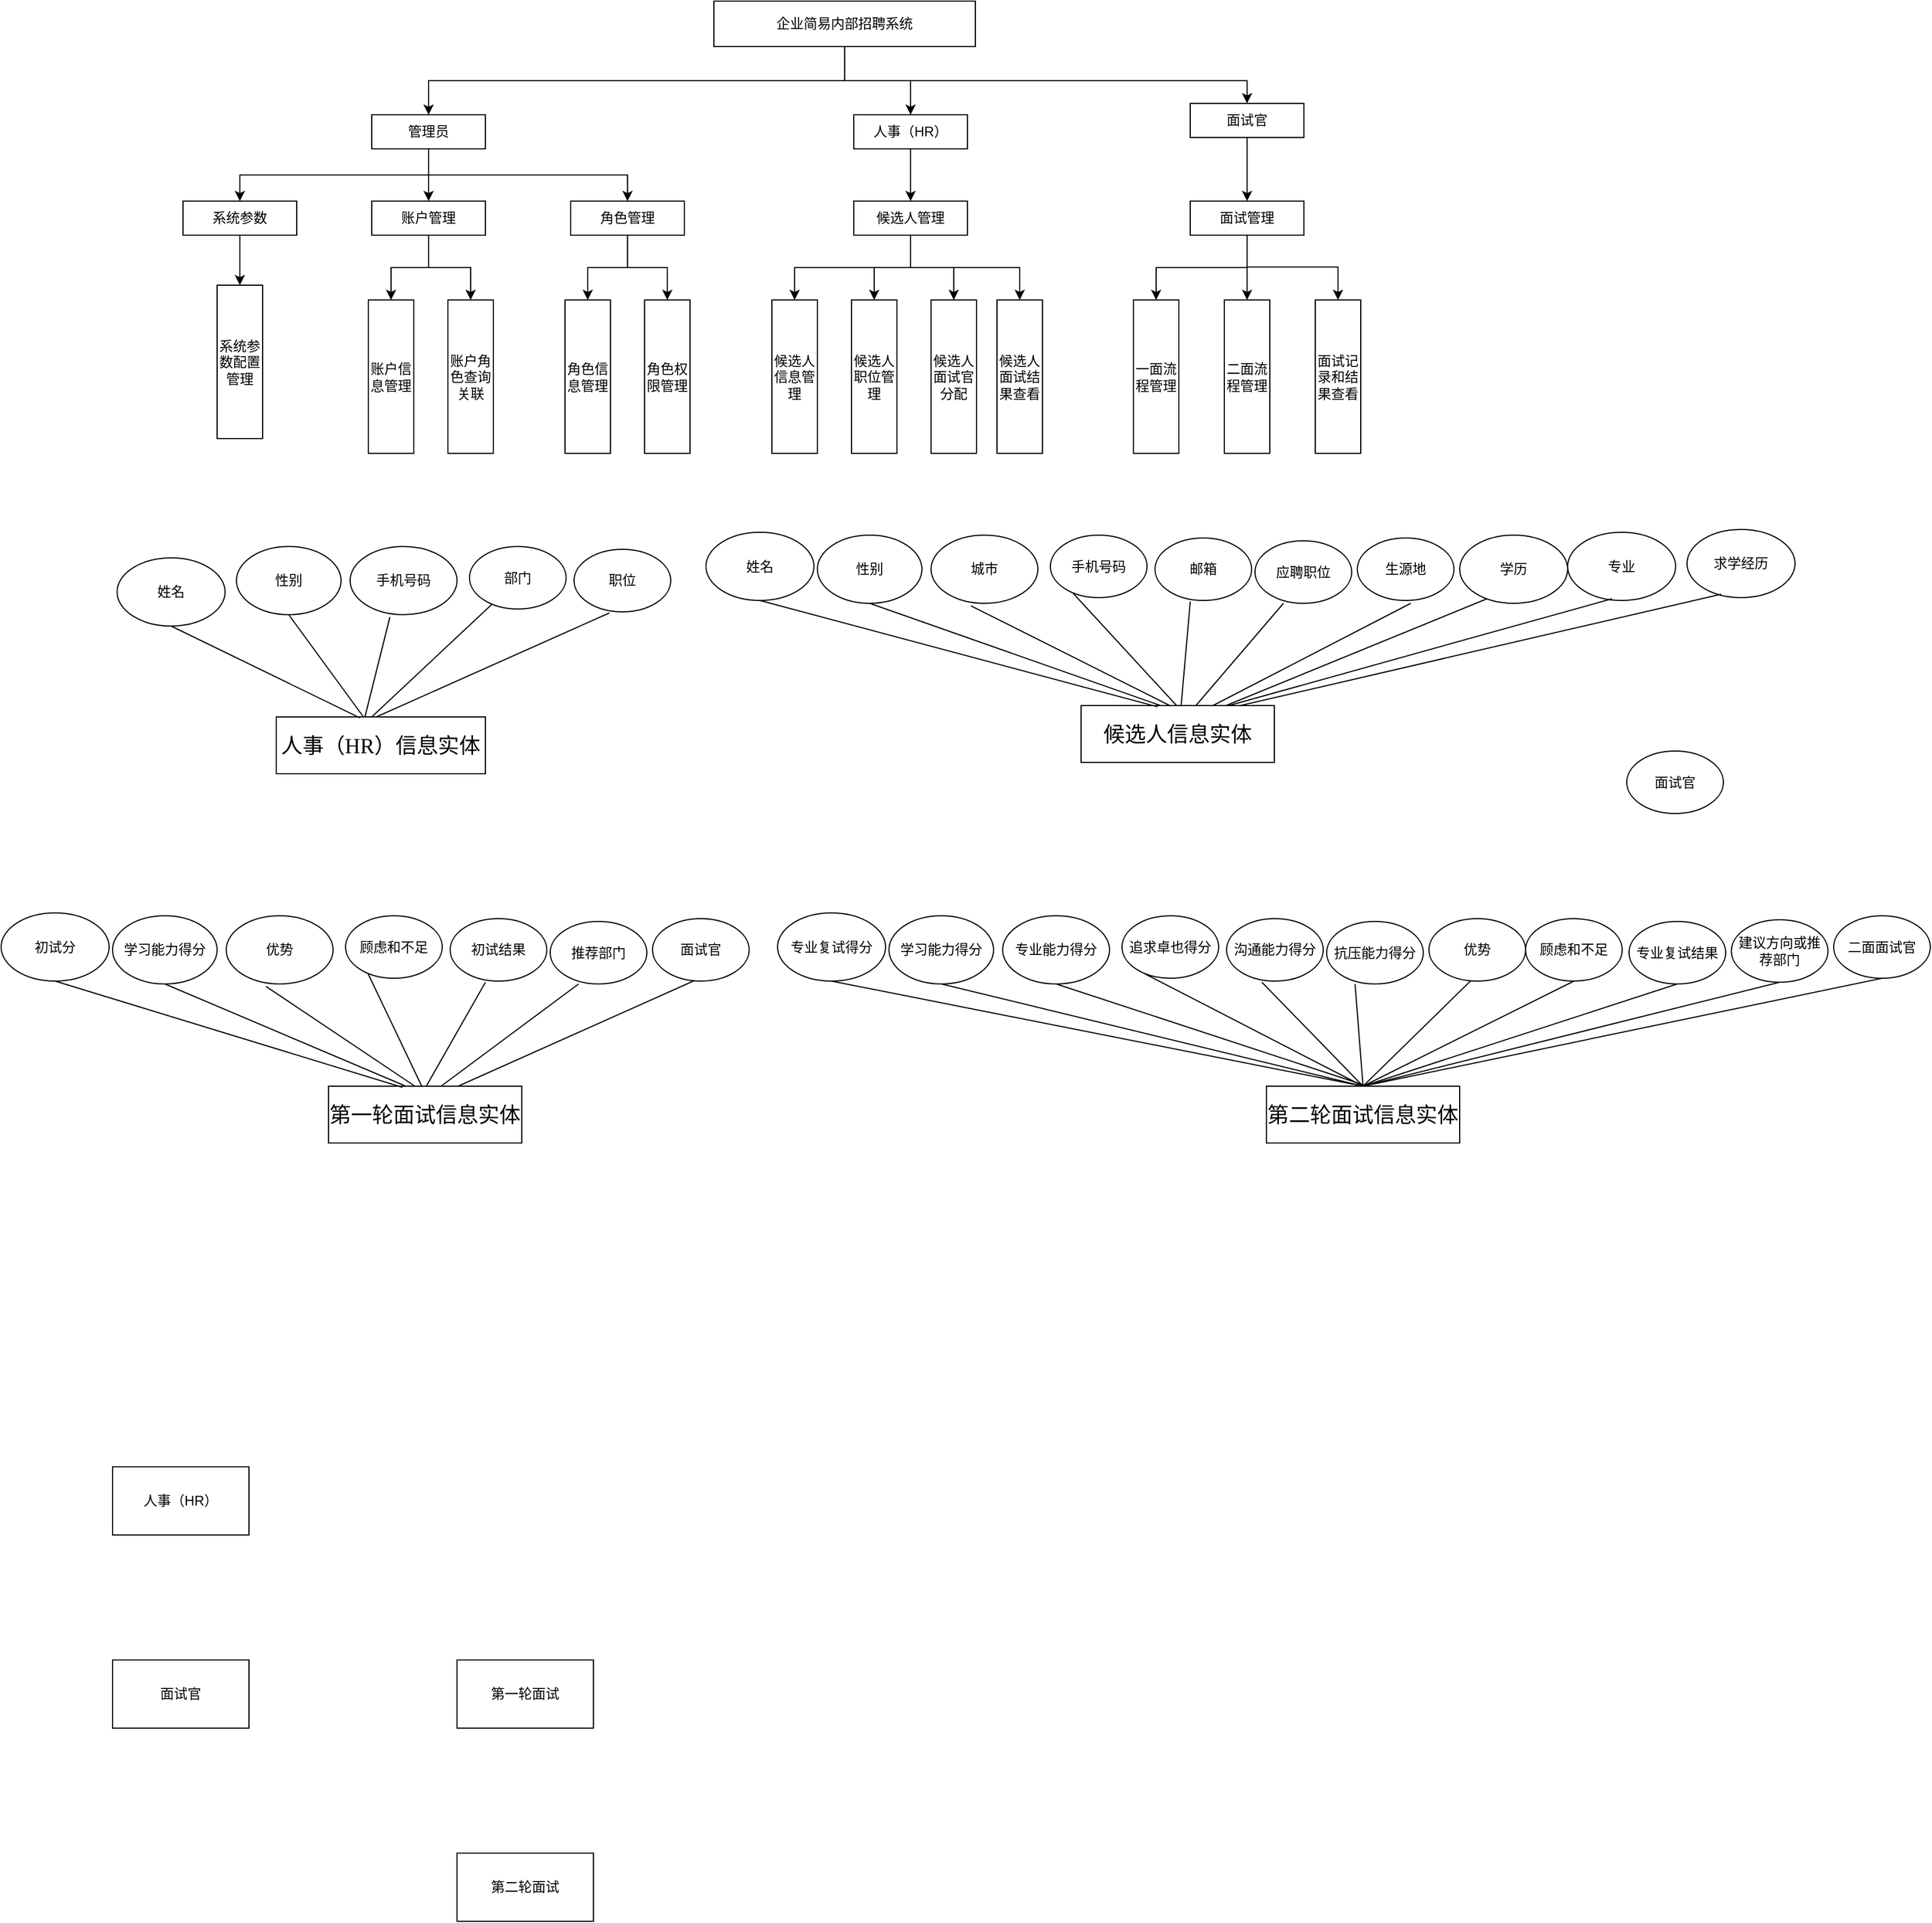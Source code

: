 <mxfile version="21.1.1" type="github">
  <diagram name="第 1 页" id="vMp5FmEjGzmWGoxb78nr">
    <mxGraphModel dx="2021" dy="1785" grid="1" gridSize="10" guides="1" tooltips="1" connect="1" arrows="1" fold="1" page="1" pageScale="1" pageWidth="827" pageHeight="1169" math="0" shadow="0">
      <root>
        <mxCell id="0" />
        <mxCell id="1" parent="0" />
        <mxCell id="QuiFqJqIi-HaTxp3gUGb-55" style="edgeStyle=orthogonalEdgeStyle;rounded=0;orthogonalLoop=1;jettySize=auto;html=1;exitX=0.5;exitY=1;exitDx=0;exitDy=0;" edge="1" parent="1" source="QuiFqJqIi-HaTxp3gUGb-3" target="QuiFqJqIi-HaTxp3gUGb-41">
          <mxGeometry relative="1" as="geometry">
            <mxPoint x="495" y="30" as="sourcePoint" />
          </mxGeometry>
        </mxCell>
        <mxCell id="QuiFqJqIi-HaTxp3gUGb-56" style="edgeStyle=orthogonalEdgeStyle;rounded=0;orthogonalLoop=1;jettySize=auto;html=1;entryX=0.5;entryY=0;entryDx=0;entryDy=0;" edge="1" parent="1" source="QuiFqJqIi-HaTxp3gUGb-3" target="QuiFqJqIi-HaTxp3gUGb-46">
          <mxGeometry relative="1" as="geometry" />
        </mxCell>
        <mxCell id="QuiFqJqIi-HaTxp3gUGb-57" style="edgeStyle=orthogonalEdgeStyle;rounded=0;orthogonalLoop=1;jettySize=auto;html=1;exitX=0.5;exitY=1;exitDx=0;exitDy=0;entryX=0.5;entryY=0;entryDx=0;entryDy=0;" edge="1" parent="1" source="QuiFqJqIi-HaTxp3gUGb-3" target="QuiFqJqIi-HaTxp3gUGb-47">
          <mxGeometry relative="1" as="geometry">
            <mxPoint x="495" y="40" as="sourcePoint" />
            <Array as="points">
              <mxPoint x="532" y="60" />
              <mxPoint x="886" y="60" />
            </Array>
          </mxGeometry>
        </mxCell>
        <mxCell id="QuiFqJqIi-HaTxp3gUGb-3" value="企业简易内部招聘系统" style="rounded=0;whiteSpace=wrap;html=1;" vertex="1" parent="1">
          <mxGeometry x="417" y="-10" width="230" height="40" as="geometry" />
        </mxCell>
        <mxCell id="QuiFqJqIi-HaTxp3gUGb-17" value="" style="edgeStyle=orthogonalEdgeStyle;rounded=0;orthogonalLoop=1;jettySize=auto;html=1;" edge="1" parent="1" source="QuiFqJqIi-HaTxp3gUGb-12" target="QuiFqJqIi-HaTxp3gUGb-16">
          <mxGeometry relative="1" as="geometry" />
        </mxCell>
        <mxCell id="QuiFqJqIi-HaTxp3gUGb-31" style="edgeStyle=orthogonalEdgeStyle;rounded=0;orthogonalLoop=1;jettySize=auto;html=1;exitX=0.5;exitY=1;exitDx=0;exitDy=0;" edge="1" parent="1" source="QuiFqJqIi-HaTxp3gUGb-12" target="QuiFqJqIi-HaTxp3gUGb-18">
          <mxGeometry relative="1" as="geometry" />
        </mxCell>
        <mxCell id="QuiFqJqIi-HaTxp3gUGb-12" value="账户管理" style="rounded=0;whiteSpace=wrap;html=1;" vertex="1" parent="1">
          <mxGeometry x="116" y="166" width="100" height="30" as="geometry" />
        </mxCell>
        <mxCell id="QuiFqJqIi-HaTxp3gUGb-32" style="edgeStyle=orthogonalEdgeStyle;rounded=0;orthogonalLoop=1;jettySize=auto;html=1;entryX=0.5;entryY=0;entryDx=0;entryDy=0;" edge="1" parent="1" source="QuiFqJqIi-HaTxp3gUGb-13" target="QuiFqJqIi-HaTxp3gUGb-19">
          <mxGeometry relative="1" as="geometry" />
        </mxCell>
        <mxCell id="QuiFqJqIi-HaTxp3gUGb-33" style="edgeStyle=orthogonalEdgeStyle;rounded=0;orthogonalLoop=1;jettySize=auto;html=1;entryX=0.5;entryY=0;entryDx=0;entryDy=0;" edge="1" parent="1" source="QuiFqJqIi-HaTxp3gUGb-13" target="QuiFqJqIi-HaTxp3gUGb-20">
          <mxGeometry relative="1" as="geometry" />
        </mxCell>
        <mxCell id="QuiFqJqIi-HaTxp3gUGb-13" value="角色管理" style="rounded=0;whiteSpace=wrap;html=1;" vertex="1" parent="1">
          <mxGeometry x="291" y="166" width="100" height="30" as="geometry" />
        </mxCell>
        <mxCell id="QuiFqJqIi-HaTxp3gUGb-34" style="edgeStyle=orthogonalEdgeStyle;rounded=0;orthogonalLoop=1;jettySize=auto;html=1;entryX=0.5;entryY=0;entryDx=0;entryDy=0;exitX=0.5;exitY=1;exitDx=0;exitDy=0;" edge="1" parent="1" source="QuiFqJqIi-HaTxp3gUGb-14" target="QuiFqJqIi-HaTxp3gUGb-21">
          <mxGeometry relative="1" as="geometry" />
        </mxCell>
        <mxCell id="QuiFqJqIi-HaTxp3gUGb-35" style="edgeStyle=orthogonalEdgeStyle;rounded=0;orthogonalLoop=1;jettySize=auto;html=1;entryX=0.5;entryY=0;entryDx=0;entryDy=0;" edge="1" parent="1" source="QuiFqJqIi-HaTxp3gUGb-14" target="QuiFqJqIi-HaTxp3gUGb-22">
          <mxGeometry relative="1" as="geometry" />
        </mxCell>
        <mxCell id="QuiFqJqIi-HaTxp3gUGb-65" style="edgeStyle=orthogonalEdgeStyle;rounded=0;orthogonalLoop=1;jettySize=auto;html=1;entryX=0.5;entryY=0;entryDx=0;entryDy=0;" edge="1" parent="1" source="QuiFqJqIi-HaTxp3gUGb-14" target="QuiFqJqIi-HaTxp3gUGb-23">
          <mxGeometry relative="1" as="geometry" />
        </mxCell>
        <mxCell id="QuiFqJqIi-HaTxp3gUGb-66" style="edgeStyle=orthogonalEdgeStyle;rounded=0;orthogonalLoop=1;jettySize=auto;html=1;exitX=0.5;exitY=1;exitDx=0;exitDy=0;" edge="1" parent="1" source="QuiFqJqIi-HaTxp3gUGb-14" target="QuiFqJqIi-HaTxp3gUGb-48">
          <mxGeometry relative="1" as="geometry" />
        </mxCell>
        <mxCell id="QuiFqJqIi-HaTxp3gUGb-14" value="候选人管理" style="rounded=0;whiteSpace=wrap;html=1;" vertex="1" parent="1">
          <mxGeometry x="540" y="166" width="100" height="30" as="geometry" />
        </mxCell>
        <mxCell id="QuiFqJqIi-HaTxp3gUGb-37" style="edgeStyle=orthogonalEdgeStyle;rounded=0;orthogonalLoop=1;jettySize=auto;html=1;exitX=0.5;exitY=1;exitDx=0;exitDy=0;" edge="1" parent="1" source="QuiFqJqIi-HaTxp3gUGb-15" target="QuiFqJqIi-HaTxp3gUGb-24">
          <mxGeometry relative="1" as="geometry" />
        </mxCell>
        <mxCell id="QuiFqJqIi-HaTxp3gUGb-38" style="edgeStyle=orthogonalEdgeStyle;rounded=0;orthogonalLoop=1;jettySize=auto;html=1;entryX=0.5;entryY=0;entryDx=0;entryDy=0;" edge="1" parent="1" source="QuiFqJqIi-HaTxp3gUGb-15" target="QuiFqJqIi-HaTxp3gUGb-25">
          <mxGeometry relative="1" as="geometry" />
        </mxCell>
        <mxCell id="QuiFqJqIi-HaTxp3gUGb-40" style="edgeStyle=orthogonalEdgeStyle;rounded=0;orthogonalLoop=1;jettySize=auto;html=1;entryX=0.5;entryY=0;entryDx=0;entryDy=0;exitX=0.5;exitY=1;exitDx=0;exitDy=0;" edge="1" parent="1" source="QuiFqJqIi-HaTxp3gUGb-15" target="QuiFqJqIi-HaTxp3gUGb-39">
          <mxGeometry relative="1" as="geometry">
            <mxPoint x="845" y="196" as="sourcePoint" />
            <Array as="points">
              <mxPoint x="886" y="224" />
              <mxPoint x="966" y="224" />
            </Array>
          </mxGeometry>
        </mxCell>
        <mxCell id="QuiFqJqIi-HaTxp3gUGb-15" value="面试管理" style="rounded=0;whiteSpace=wrap;html=1;" vertex="1" parent="1">
          <mxGeometry x="836" y="166" width="100" height="30" as="geometry" />
        </mxCell>
        <mxCell id="QuiFqJqIi-HaTxp3gUGb-16" value="账户信息管理" style="rounded=0;whiteSpace=wrap;html=1;" vertex="1" parent="1">
          <mxGeometry x="113" y="253" width="40" height="135" as="geometry" />
        </mxCell>
        <mxCell id="QuiFqJqIi-HaTxp3gUGb-18" value="账户角色查询关联" style="rounded=0;whiteSpace=wrap;html=1;" vertex="1" parent="1">
          <mxGeometry x="183" y="253" width="40" height="135" as="geometry" />
        </mxCell>
        <mxCell id="QuiFqJqIi-HaTxp3gUGb-19" value="角色信息管理" style="rounded=0;whiteSpace=wrap;html=1;" vertex="1" parent="1">
          <mxGeometry x="286" y="253" width="40" height="135" as="geometry" />
        </mxCell>
        <mxCell id="QuiFqJqIi-HaTxp3gUGb-20" value="角色权限管理" style="rounded=0;whiteSpace=wrap;html=1;" vertex="1" parent="1">
          <mxGeometry x="356" y="253" width="40" height="135" as="geometry" />
        </mxCell>
        <mxCell id="QuiFqJqIi-HaTxp3gUGb-21" value="候选人信息管理" style="rounded=0;whiteSpace=wrap;html=1;" vertex="1" parent="1">
          <mxGeometry x="468" y="253" width="40" height="135" as="geometry" />
        </mxCell>
        <mxCell id="QuiFqJqIi-HaTxp3gUGb-22" value="候选人职位管理" style="rounded=0;whiteSpace=wrap;html=1;" vertex="1" parent="1">
          <mxGeometry x="538" y="253" width="40" height="135" as="geometry" />
        </mxCell>
        <mxCell id="QuiFqJqIi-HaTxp3gUGb-23" value="候选人面试官分配" style="rounded=0;whiteSpace=wrap;html=1;" vertex="1" parent="1">
          <mxGeometry x="608" y="253" width="40" height="135" as="geometry" />
        </mxCell>
        <mxCell id="QuiFqJqIi-HaTxp3gUGb-24" value="一面流程管理" style="rounded=0;whiteSpace=wrap;html=1;" vertex="1" parent="1">
          <mxGeometry x="786" y="253" width="40" height="135" as="geometry" />
        </mxCell>
        <mxCell id="QuiFqJqIi-HaTxp3gUGb-25" value="二面流程管理" style="rounded=0;whiteSpace=wrap;html=1;" vertex="1" parent="1">
          <mxGeometry x="866" y="253" width="40" height="135" as="geometry" />
        </mxCell>
        <mxCell id="QuiFqJqIi-HaTxp3gUGb-39" value="面试记录和结果查看" style="rounded=0;whiteSpace=wrap;html=1;" vertex="1" parent="1">
          <mxGeometry x="946" y="253" width="40" height="135" as="geometry" />
        </mxCell>
        <mxCell id="QuiFqJqIi-HaTxp3gUGb-42" style="edgeStyle=orthogonalEdgeStyle;rounded=0;orthogonalLoop=1;jettySize=auto;html=1;entryX=0.5;entryY=0;entryDx=0;entryDy=0;exitX=0.5;exitY=1;exitDx=0;exitDy=0;" edge="1" parent="1" source="QuiFqJqIi-HaTxp3gUGb-41" target="QuiFqJqIi-HaTxp3gUGb-12">
          <mxGeometry relative="1" as="geometry" />
        </mxCell>
        <mxCell id="QuiFqJqIi-HaTxp3gUGb-45" style="edgeStyle=orthogonalEdgeStyle;rounded=0;orthogonalLoop=1;jettySize=auto;html=1;entryX=0.5;entryY=0;entryDx=0;entryDy=0;exitX=0.5;exitY=1;exitDx=0;exitDy=0;" edge="1" parent="1" source="QuiFqJqIi-HaTxp3gUGb-41" target="QuiFqJqIi-HaTxp3gUGb-13">
          <mxGeometry relative="1" as="geometry">
            <mxPoint x="210" y="130" as="sourcePoint" />
          </mxGeometry>
        </mxCell>
        <mxCell id="QuiFqJqIi-HaTxp3gUGb-62" style="edgeStyle=orthogonalEdgeStyle;rounded=0;orthogonalLoop=1;jettySize=auto;html=1;entryX=0.5;entryY=0;entryDx=0;entryDy=0;exitX=0.5;exitY=1;exitDx=0;exitDy=0;" edge="1" parent="1" source="QuiFqJqIi-HaTxp3gUGb-41" target="QuiFqJqIi-HaTxp3gUGb-61">
          <mxGeometry relative="1" as="geometry" />
        </mxCell>
        <mxCell id="QuiFqJqIi-HaTxp3gUGb-41" value="管理员" style="rounded=0;whiteSpace=wrap;html=1;" vertex="1" parent="1">
          <mxGeometry x="116" y="90" width="100" height="30" as="geometry" />
        </mxCell>
        <mxCell id="QuiFqJqIi-HaTxp3gUGb-53" style="edgeStyle=orthogonalEdgeStyle;rounded=0;orthogonalLoop=1;jettySize=auto;html=1;entryX=0.5;entryY=0;entryDx=0;entryDy=0;" edge="1" parent="1" source="QuiFqJqIi-HaTxp3gUGb-46" target="QuiFqJqIi-HaTxp3gUGb-14">
          <mxGeometry relative="1" as="geometry" />
        </mxCell>
        <mxCell id="QuiFqJqIi-HaTxp3gUGb-46" value="人事（HR）" style="rounded=0;whiteSpace=wrap;html=1;" vertex="1" parent="1">
          <mxGeometry x="540" y="90" width="100" height="30" as="geometry" />
        </mxCell>
        <mxCell id="QuiFqJqIi-HaTxp3gUGb-54" style="edgeStyle=orthogonalEdgeStyle;rounded=0;orthogonalLoop=1;jettySize=auto;html=1;entryX=0.5;entryY=0;entryDx=0;entryDy=0;" edge="1" parent="1" source="QuiFqJqIi-HaTxp3gUGb-47" target="QuiFqJqIi-HaTxp3gUGb-15">
          <mxGeometry relative="1" as="geometry" />
        </mxCell>
        <mxCell id="QuiFqJqIi-HaTxp3gUGb-47" value="面试官" style="rounded=0;whiteSpace=wrap;html=1;" vertex="1" parent="1">
          <mxGeometry x="836" y="80" width="100" height="30" as="geometry" />
        </mxCell>
        <mxCell id="QuiFqJqIi-HaTxp3gUGb-48" value="候选人面试结果查看" style="rounded=0;whiteSpace=wrap;html=1;" vertex="1" parent="1">
          <mxGeometry x="666" y="253" width="40" height="135" as="geometry" />
        </mxCell>
        <mxCell id="QuiFqJqIi-HaTxp3gUGb-64" style="edgeStyle=orthogonalEdgeStyle;rounded=0;orthogonalLoop=1;jettySize=auto;html=1;entryX=0.5;entryY=0;entryDx=0;entryDy=0;" edge="1" parent="1" source="QuiFqJqIi-HaTxp3gUGb-61" target="QuiFqJqIi-HaTxp3gUGb-63">
          <mxGeometry relative="1" as="geometry" />
        </mxCell>
        <mxCell id="QuiFqJqIi-HaTxp3gUGb-61" value="系统参数" style="rounded=0;whiteSpace=wrap;html=1;" vertex="1" parent="1">
          <mxGeometry x="-50" y="166" width="100" height="30" as="geometry" />
        </mxCell>
        <mxCell id="QuiFqJqIi-HaTxp3gUGb-63" value="系统参数配置管理" style="rounded=0;whiteSpace=wrap;html=1;" vertex="1" parent="1">
          <mxGeometry x="-20" y="240" width="40" height="135" as="geometry" />
        </mxCell>
        <mxCell id="QuiFqJqIi-HaTxp3gUGb-67" value="&lt;p style=&quot;margin-left: 0pt; text-align: justify; line-height: 28px; font-family: &amp;quot;Times New Roman&amp;quot;; font-size: 14pt;&quot; class=&quot;MsoNormal&quot;&gt;人事&lt;span style=&quot;font-size: 14pt;&quot;&gt;&lt;font face=&quot;仿宋&quot;&gt;（&lt;/font&gt;&lt;/span&gt;&lt;span style=&quot;font-family: 仿宋; font-size: 14pt;&quot;&gt;HR&lt;/span&gt;&lt;span style=&quot;font-size: 14pt;&quot;&gt;&lt;font face=&quot;仿宋&quot;&gt;）&lt;/font&gt;&lt;/span&gt;&lt;span style=&quot;font-family: 仿宋; font-size: 14pt;&quot;&gt;信息实体&lt;/span&gt;&lt;/p&gt;" style="rounded=0;whiteSpace=wrap;html=1;" vertex="1" parent="1">
          <mxGeometry x="32" y="620" width="184" height="50" as="geometry" />
        </mxCell>
        <mxCell id="QuiFqJqIi-HaTxp3gUGb-68" value="姓名" style="ellipse;whiteSpace=wrap;html=1;" vertex="1" parent="1">
          <mxGeometry x="-108" y="480" width="95" height="60" as="geometry" />
        </mxCell>
        <mxCell id="QuiFqJqIi-HaTxp3gUGb-69" value="性别" style="ellipse;whiteSpace=wrap;html=1;" vertex="1" parent="1">
          <mxGeometry x="-3" y="470" width="92" height="60" as="geometry" />
        </mxCell>
        <mxCell id="QuiFqJqIi-HaTxp3gUGb-73" value="" style="endArrow=none;html=1;rounded=0;exitX=0.4;exitY=0.017;exitDx=0;exitDy=0;exitPerimeter=0;entryX=0.5;entryY=1;entryDx=0;entryDy=0;" edge="1" parent="1" source="QuiFqJqIi-HaTxp3gUGb-67" target="QuiFqJqIi-HaTxp3gUGb-68">
          <mxGeometry width="50" height="50" relative="1" as="geometry">
            <mxPoint x="-70" y="590" as="sourcePoint" />
            <mxPoint x="-20" y="540" as="targetPoint" />
          </mxGeometry>
        </mxCell>
        <mxCell id="QuiFqJqIi-HaTxp3gUGb-74" value="" style="endArrow=none;html=1;rounded=0;exitX=0.417;exitY=0;exitDx=0;exitDy=0;exitPerimeter=0;entryX=0.5;entryY=1;entryDx=0;entryDy=0;" edge="1" parent="1" source="QuiFqJqIi-HaTxp3gUGb-67" target="QuiFqJqIi-HaTxp3gUGb-69">
          <mxGeometry width="50" height="50" relative="1" as="geometry">
            <mxPoint x="90" y="580" as="sourcePoint" />
            <mxPoint x="140" y="530" as="targetPoint" />
          </mxGeometry>
        </mxCell>
        <mxCell id="QuiFqJqIi-HaTxp3gUGb-76" value="手机号码" style="ellipse;whiteSpace=wrap;html=1;" vertex="1" parent="1">
          <mxGeometry x="97" y="470" width="94" height="60" as="geometry" />
        </mxCell>
        <mxCell id="QuiFqJqIi-HaTxp3gUGb-77" value="部门" style="ellipse;whiteSpace=wrap;html=1;" vertex="1" parent="1">
          <mxGeometry x="202" y="470" width="85" height="55" as="geometry" />
        </mxCell>
        <mxCell id="QuiFqJqIi-HaTxp3gUGb-78" value="" style="endArrow=none;html=1;rounded=0;entryX=0.372;entryY=1.036;entryDx=0;entryDy=0;entryPerimeter=0;" edge="1" parent="1" target="QuiFqJqIi-HaTxp3gUGb-76">
          <mxGeometry width="50" height="50" relative="1" as="geometry">
            <mxPoint x="110" y="620" as="sourcePoint" />
            <mxPoint x="160" y="570" as="targetPoint" />
          </mxGeometry>
        </mxCell>
        <mxCell id="QuiFqJqIi-HaTxp3gUGb-79" value="" style="endArrow=none;html=1;rounded=0;entryX=0.232;entryY=0.925;entryDx=0;entryDy=0;entryPerimeter=0;" edge="1" parent="1" target="QuiFqJqIi-HaTxp3gUGb-77">
          <mxGeometry width="50" height="50" relative="1" as="geometry">
            <mxPoint x="116" y="620" as="sourcePoint" />
            <mxPoint x="260" y="530" as="targetPoint" />
          </mxGeometry>
        </mxCell>
        <mxCell id="QuiFqJqIi-HaTxp3gUGb-81" value="职位" style="ellipse;whiteSpace=wrap;html=1;" vertex="1" parent="1">
          <mxGeometry x="294" y="472.5" width="85" height="55" as="geometry" />
        </mxCell>
        <mxCell id="QuiFqJqIi-HaTxp3gUGb-82" value="" style="endArrow=none;html=1;rounded=0;entryX=0.365;entryY=1.018;entryDx=0;entryDy=0;entryPerimeter=0;" edge="1" parent="1" target="QuiFqJqIi-HaTxp3gUGb-81">
          <mxGeometry width="50" height="50" relative="1" as="geometry">
            <mxPoint x="120" y="620" as="sourcePoint" />
            <mxPoint x="267" y="531" as="targetPoint" />
          </mxGeometry>
        </mxCell>
        <mxCell id="QuiFqJqIi-HaTxp3gUGb-83" value="&lt;p style=&quot;margin-left: 0pt; text-align: justify; line-height: 28px; font-family: &amp;quot;Times New Roman&amp;quot;; font-size: 14pt;&quot; class=&quot;MsoNormal&quot;&gt;候选人信息实体&lt;/p&gt;" style="rounded=0;whiteSpace=wrap;html=1;" vertex="1" parent="1">
          <mxGeometry x="740" y="610" width="170" height="50" as="geometry" />
        </mxCell>
        <mxCell id="QuiFqJqIi-HaTxp3gUGb-84" value="姓名" style="ellipse;whiteSpace=wrap;html=1;" vertex="1" parent="1">
          <mxGeometry x="410" y="457.5" width="95" height="60" as="geometry" />
        </mxCell>
        <mxCell id="QuiFqJqIi-HaTxp3gUGb-85" value="性别" style="ellipse;whiteSpace=wrap;html=1;" vertex="1" parent="1">
          <mxGeometry x="508" y="460" width="92" height="60" as="geometry" />
        </mxCell>
        <mxCell id="QuiFqJqIi-HaTxp3gUGb-86" value="" style="endArrow=none;html=1;rounded=0;exitX=0.417;exitY=0;exitDx=0;exitDy=0;exitPerimeter=0;entryX=0.5;entryY=1;entryDx=0;entryDy=0;" edge="1" parent="1" target="QuiFqJqIi-HaTxp3gUGb-85">
          <mxGeometry width="50" height="50" relative="1" as="geometry">
            <mxPoint x="810" y="610" as="sourcePoint" />
            <mxPoint x="848" y="520" as="targetPoint" />
          </mxGeometry>
        </mxCell>
        <mxCell id="QuiFqJqIi-HaTxp3gUGb-87" value="城市" style="ellipse;whiteSpace=wrap;html=1;" vertex="1" parent="1">
          <mxGeometry x="608" y="460" width="94" height="60" as="geometry" />
        </mxCell>
        <mxCell id="QuiFqJqIi-HaTxp3gUGb-88" value="手机号码" style="ellipse;whiteSpace=wrap;html=1;" vertex="1" parent="1">
          <mxGeometry x="713" y="460" width="85" height="55" as="geometry" />
        </mxCell>
        <mxCell id="QuiFqJqIi-HaTxp3gUGb-89" value="" style="endArrow=none;html=1;rounded=0;entryX=0.372;entryY=1.036;entryDx=0;entryDy=0;entryPerimeter=0;" edge="1" parent="1" target="QuiFqJqIi-HaTxp3gUGb-87">
          <mxGeometry width="50" height="50" relative="1" as="geometry">
            <mxPoint x="818" y="610" as="sourcePoint" />
            <mxPoint x="868" y="560" as="targetPoint" />
          </mxGeometry>
        </mxCell>
        <mxCell id="QuiFqJqIi-HaTxp3gUGb-90" value="" style="endArrow=none;html=1;rounded=0;entryX=0.232;entryY=0.925;entryDx=0;entryDy=0;entryPerimeter=0;" edge="1" parent="1" target="QuiFqJqIi-HaTxp3gUGb-88">
          <mxGeometry width="50" height="50" relative="1" as="geometry">
            <mxPoint x="824" y="610" as="sourcePoint" />
            <mxPoint x="968" y="520" as="targetPoint" />
          </mxGeometry>
        </mxCell>
        <mxCell id="QuiFqJqIi-HaTxp3gUGb-91" value="邮箱" style="ellipse;whiteSpace=wrap;html=1;" vertex="1" parent="1">
          <mxGeometry x="805" y="462.5" width="85" height="55" as="geometry" />
        </mxCell>
        <mxCell id="QuiFqJqIi-HaTxp3gUGb-92" value="" style="endArrow=none;html=1;rounded=0;entryX=0.365;entryY=1.018;entryDx=0;entryDy=0;entryPerimeter=0;" edge="1" parent="1" target="QuiFqJqIi-HaTxp3gUGb-91">
          <mxGeometry width="50" height="50" relative="1" as="geometry">
            <mxPoint x="828" y="610" as="sourcePoint" />
            <mxPoint x="975" y="521" as="targetPoint" />
          </mxGeometry>
        </mxCell>
        <mxCell id="QuiFqJqIi-HaTxp3gUGb-93" value="" style="endArrow=none;html=1;rounded=0;exitX=0.4;exitY=0.017;exitDx=0;exitDy=0;exitPerimeter=0;entryX=0.5;entryY=1;entryDx=0;entryDy=0;" edge="1" parent="1" target="QuiFqJqIi-HaTxp3gUGb-84">
          <mxGeometry width="50" height="50" relative="1" as="geometry">
            <mxPoint x="807" y="611" as="sourcePoint" />
            <mxPoint x="647" y="530" as="targetPoint" />
          </mxGeometry>
        </mxCell>
        <mxCell id="QuiFqJqIi-HaTxp3gUGb-94" value="应聘职位" style="ellipse;whiteSpace=wrap;html=1;" vertex="1" parent="1">
          <mxGeometry x="893" y="465" width="85" height="55" as="geometry" />
        </mxCell>
        <mxCell id="QuiFqJqIi-HaTxp3gUGb-95" value="生源地" style="ellipse;whiteSpace=wrap;html=1;" vertex="1" parent="1">
          <mxGeometry x="983" y="462.5" width="85" height="55" as="geometry" />
        </mxCell>
        <mxCell id="QuiFqJqIi-HaTxp3gUGb-96" value="" style="endArrow=none;html=1;rounded=0;exitX=0.594;exitY=0;exitDx=0;exitDy=0;exitPerimeter=0;entryX=0.294;entryY=1;entryDx=0;entryDy=0;entryPerimeter=0;" edge="1" parent="1" source="QuiFqJqIi-HaTxp3gUGb-83" target="QuiFqJqIi-HaTxp3gUGb-94">
          <mxGeometry width="50" height="50" relative="1" as="geometry">
            <mxPoint x="852" y="607" as="sourcePoint" />
            <mxPoint x="1050" y="520" as="targetPoint" />
          </mxGeometry>
        </mxCell>
        <mxCell id="QuiFqJqIi-HaTxp3gUGb-97" value="学历" style="ellipse;whiteSpace=wrap;html=1;" vertex="1" parent="1">
          <mxGeometry x="1073" y="460" width="95" height="60" as="geometry" />
        </mxCell>
        <mxCell id="QuiFqJqIi-HaTxp3gUGb-98" value="专业" style="ellipse;whiteSpace=wrap;html=1;" vertex="1" parent="1">
          <mxGeometry x="1168" y="457.5" width="95" height="60" as="geometry" />
        </mxCell>
        <mxCell id="QuiFqJqIi-HaTxp3gUGb-99" value="求学经历" style="ellipse;whiteSpace=wrap;html=1;" vertex="1" parent="1">
          <mxGeometry x="1273" y="455" width="95" height="60" as="geometry" />
        </mxCell>
        <mxCell id="QuiFqJqIi-HaTxp3gUGb-100" value="" style="endArrow=none;html=1;rounded=0;entryX=0.253;entryY=0.933;entryDx=0;entryDy=0;entryPerimeter=0;exitX=0.75;exitY=0;exitDx=0;exitDy=0;" edge="1" parent="1" source="QuiFqJqIi-HaTxp3gUGb-83" target="QuiFqJqIi-HaTxp3gUGb-97">
          <mxGeometry width="50" height="50" relative="1" as="geometry">
            <mxPoint x="862" y="617" as="sourcePoint" />
            <mxPoint x="1060" y="530" as="targetPoint" />
          </mxGeometry>
        </mxCell>
        <mxCell id="QuiFqJqIi-HaTxp3gUGb-101" value="" style="endArrow=none;html=1;rounded=0;entryX=0.411;entryY=0.975;entryDx=0;entryDy=0;entryPerimeter=0;" edge="1" parent="1" target="QuiFqJqIi-HaTxp3gUGb-98">
          <mxGeometry width="50" height="50" relative="1" as="geometry">
            <mxPoint x="870" y="610" as="sourcePoint" />
            <mxPoint x="1214" y="526" as="targetPoint" />
          </mxGeometry>
        </mxCell>
        <mxCell id="QuiFqJqIi-HaTxp3gUGb-102" value="" style="endArrow=none;html=1;rounded=0;entryX=0.316;entryY=0.95;entryDx=0;entryDy=0;entryPerimeter=0;" edge="1" parent="1" target="QuiFqJqIi-HaTxp3gUGb-99">
          <mxGeometry width="50" height="50" relative="1" as="geometry">
            <mxPoint x="880" y="610" as="sourcePoint" />
            <mxPoint x="1324" y="526" as="targetPoint" />
          </mxGeometry>
        </mxCell>
        <mxCell id="QuiFqJqIi-HaTxp3gUGb-103" value="" style="endArrow=none;html=1;rounded=0;exitX=0.682;exitY=0;exitDx=0;exitDy=0;exitPerimeter=0;" edge="1" parent="1" source="QuiFqJqIi-HaTxp3gUGb-83">
          <mxGeometry width="50" height="50" relative="1" as="geometry">
            <mxPoint x="1020" y="570" as="sourcePoint" />
            <mxPoint x="1030" y="520" as="targetPoint" />
          </mxGeometry>
        </mxCell>
        <mxCell id="QuiFqJqIi-HaTxp3gUGb-104" value="&lt;p style=&quot;margin-left: 0pt; text-align: justify; line-height: 28px; font-family: &amp;quot;Times New Roman&amp;quot;; font-size: 14pt;&quot; class=&quot;MsoNormal&quot;&gt;第一轮面试信息实体&lt;/p&gt;" style="rounded=0;whiteSpace=wrap;html=1;" vertex="1" parent="1">
          <mxGeometry x="78" y="945" width="170" height="50" as="geometry" />
        </mxCell>
        <mxCell id="QuiFqJqIi-HaTxp3gUGb-105" value="初试分" style="ellipse;whiteSpace=wrap;html=1;" vertex="1" parent="1">
          <mxGeometry x="-210" y="792.5" width="95" height="60" as="geometry" />
        </mxCell>
        <mxCell id="QuiFqJqIi-HaTxp3gUGb-106" value="学习能力得分" style="ellipse;whiteSpace=wrap;html=1;" vertex="1" parent="1">
          <mxGeometry x="-112" y="795" width="92" height="60" as="geometry" />
        </mxCell>
        <mxCell id="QuiFqJqIi-HaTxp3gUGb-107" value="" style="endArrow=none;html=1;rounded=0;exitX=0.417;exitY=0;exitDx=0;exitDy=0;exitPerimeter=0;entryX=0.5;entryY=1;entryDx=0;entryDy=0;" edge="1" parent="1" target="QuiFqJqIi-HaTxp3gUGb-106">
          <mxGeometry width="50" height="50" relative="1" as="geometry">
            <mxPoint x="146" y="945" as="sourcePoint" />
            <mxPoint x="184" y="855" as="targetPoint" />
          </mxGeometry>
        </mxCell>
        <mxCell id="QuiFqJqIi-HaTxp3gUGb-108" value="优势" style="ellipse;whiteSpace=wrap;html=1;" vertex="1" parent="1">
          <mxGeometry x="-12" y="795" width="94" height="60" as="geometry" />
        </mxCell>
        <mxCell id="QuiFqJqIi-HaTxp3gUGb-109" value="顾虑和不足" style="ellipse;whiteSpace=wrap;html=1;" vertex="1" parent="1">
          <mxGeometry x="93" y="795" width="85" height="55" as="geometry" />
        </mxCell>
        <mxCell id="QuiFqJqIi-HaTxp3gUGb-110" value="" style="endArrow=none;html=1;rounded=0;entryX=0.372;entryY=1.036;entryDx=0;entryDy=0;entryPerimeter=0;" edge="1" parent="1" target="QuiFqJqIi-HaTxp3gUGb-108">
          <mxGeometry width="50" height="50" relative="1" as="geometry">
            <mxPoint x="154" y="945" as="sourcePoint" />
            <mxPoint x="204" y="895" as="targetPoint" />
          </mxGeometry>
        </mxCell>
        <mxCell id="QuiFqJqIi-HaTxp3gUGb-111" value="" style="endArrow=none;html=1;rounded=0;entryX=0.232;entryY=0.925;entryDx=0;entryDy=0;entryPerimeter=0;" edge="1" parent="1" target="QuiFqJqIi-HaTxp3gUGb-109">
          <mxGeometry width="50" height="50" relative="1" as="geometry">
            <mxPoint x="160" y="945" as="sourcePoint" />
            <mxPoint x="304" y="855" as="targetPoint" />
          </mxGeometry>
        </mxCell>
        <mxCell id="QuiFqJqIi-HaTxp3gUGb-112" value="初试结果" style="ellipse;whiteSpace=wrap;html=1;" vertex="1" parent="1">
          <mxGeometry x="185" y="797.5" width="85" height="55" as="geometry" />
        </mxCell>
        <mxCell id="QuiFqJqIi-HaTxp3gUGb-113" value="" style="endArrow=none;html=1;rounded=0;entryX=0.365;entryY=1.018;entryDx=0;entryDy=0;entryPerimeter=0;" edge="1" parent="1" target="QuiFqJqIi-HaTxp3gUGb-112">
          <mxGeometry width="50" height="50" relative="1" as="geometry">
            <mxPoint x="164" y="945" as="sourcePoint" />
            <mxPoint x="311" y="856" as="targetPoint" />
          </mxGeometry>
        </mxCell>
        <mxCell id="QuiFqJqIi-HaTxp3gUGb-114" value="" style="endArrow=none;html=1;rounded=0;exitX=0.4;exitY=0.017;exitDx=0;exitDy=0;exitPerimeter=0;entryX=0.5;entryY=1;entryDx=0;entryDy=0;" edge="1" parent="1" target="QuiFqJqIi-HaTxp3gUGb-105">
          <mxGeometry width="50" height="50" relative="1" as="geometry">
            <mxPoint x="143" y="946" as="sourcePoint" />
            <mxPoint x="-17" y="865" as="targetPoint" />
          </mxGeometry>
        </mxCell>
        <mxCell id="QuiFqJqIi-HaTxp3gUGb-115" value="推荐部门" style="ellipse;whiteSpace=wrap;html=1;" vertex="1" parent="1">
          <mxGeometry x="273" y="800" width="85" height="55" as="geometry" />
        </mxCell>
        <mxCell id="QuiFqJqIi-HaTxp3gUGb-116" value="面试官" style="ellipse;whiteSpace=wrap;html=1;" vertex="1" parent="1">
          <mxGeometry x="363" y="797.5" width="85" height="55" as="geometry" />
        </mxCell>
        <mxCell id="QuiFqJqIi-HaTxp3gUGb-117" value="" style="endArrow=none;html=1;rounded=0;exitX=0.594;exitY=0;exitDx=0;exitDy=0;exitPerimeter=0;entryX=0.294;entryY=1;entryDx=0;entryDy=0;entryPerimeter=0;" edge="1" parent="1" target="QuiFqJqIi-HaTxp3gUGb-115">
          <mxGeometry width="50" height="50" relative="1" as="geometry">
            <mxPoint x="176.98" y="945" as="sourcePoint" />
            <mxPoint x="386" y="855" as="targetPoint" />
          </mxGeometry>
        </mxCell>
        <mxCell id="QuiFqJqIi-HaTxp3gUGb-124" value="" style="endArrow=none;html=1;rounded=0;exitX=0.682;exitY=0;exitDx=0;exitDy=0;exitPerimeter=0;entryX=0.435;entryY=0.991;entryDx=0;entryDy=0;entryPerimeter=0;" edge="1" parent="1" target="QuiFqJqIi-HaTxp3gUGb-116">
          <mxGeometry width="50" height="50" relative="1" as="geometry">
            <mxPoint x="191.94" y="945" as="sourcePoint" />
            <mxPoint x="366" y="855" as="targetPoint" />
          </mxGeometry>
        </mxCell>
        <mxCell id="QuiFqJqIi-HaTxp3gUGb-125" value="&lt;p style=&quot;margin-left: 0pt; text-align: justify; line-height: 28px; font-family: &amp;quot;Times New Roman&amp;quot;; font-size: 14pt;&quot; class=&quot;MsoNormal&quot;&gt;第二轮面试信息实体&lt;/p&gt;" style="rounded=0;whiteSpace=wrap;html=1;" vertex="1" parent="1">
          <mxGeometry x="903" y="945" width="170" height="50" as="geometry" />
        </mxCell>
        <mxCell id="QuiFqJqIi-HaTxp3gUGb-126" value="专业复试得分" style="ellipse;whiteSpace=wrap;html=1;" vertex="1" parent="1">
          <mxGeometry x="473" y="792.5" width="95" height="60" as="geometry" />
        </mxCell>
        <mxCell id="QuiFqJqIi-HaTxp3gUGb-127" value="学习能力得分" style="ellipse;whiteSpace=wrap;html=1;" vertex="1" parent="1">
          <mxGeometry x="571" y="795" width="92" height="60" as="geometry" />
        </mxCell>
        <mxCell id="QuiFqJqIi-HaTxp3gUGb-128" value="" style="endArrow=none;html=1;rounded=0;exitX=0.5;exitY=0;exitDx=0;exitDy=0;entryX=0.5;entryY=1;entryDx=0;entryDy=0;" edge="1" parent="1" target="QuiFqJqIi-HaTxp3gUGb-127" source="QuiFqJqIi-HaTxp3gUGb-125">
          <mxGeometry width="50" height="50" relative="1" as="geometry">
            <mxPoint x="874" y="945" as="sourcePoint" />
            <mxPoint x="912" y="855" as="targetPoint" />
          </mxGeometry>
        </mxCell>
        <mxCell id="QuiFqJqIi-HaTxp3gUGb-129" value="专业能力得分" style="ellipse;whiteSpace=wrap;html=1;" vertex="1" parent="1">
          <mxGeometry x="671" y="795" width="94" height="60" as="geometry" />
        </mxCell>
        <mxCell id="QuiFqJqIi-HaTxp3gUGb-130" value="追求卓也得分" style="ellipse;whiteSpace=wrap;html=1;" vertex="1" parent="1">
          <mxGeometry x="776" y="795" width="85" height="55" as="geometry" />
        </mxCell>
        <mxCell id="QuiFqJqIi-HaTxp3gUGb-131" value="" style="endArrow=none;html=1;rounded=0;entryX=0.5;entryY=1;entryDx=0;entryDy=0;" edge="1" parent="1" target="QuiFqJqIi-HaTxp3gUGb-129">
          <mxGeometry width="50" height="50" relative="1" as="geometry">
            <mxPoint x="992" y="945" as="sourcePoint" />
            <mxPoint x="932" y="895" as="targetPoint" />
          </mxGeometry>
        </mxCell>
        <mxCell id="QuiFqJqIi-HaTxp3gUGb-132" value="" style="endArrow=none;html=1;rounded=0;entryX=0.232;entryY=0.925;entryDx=0;entryDy=0;entryPerimeter=0;exitX=0.5;exitY=0;exitDx=0;exitDy=0;" edge="1" parent="1" target="QuiFqJqIi-HaTxp3gUGb-130" source="QuiFqJqIi-HaTxp3gUGb-125">
          <mxGeometry width="50" height="50" relative="1" as="geometry">
            <mxPoint x="992" y="950" as="sourcePoint" />
            <mxPoint x="1032" y="855" as="targetPoint" />
          </mxGeometry>
        </mxCell>
        <mxCell id="QuiFqJqIi-HaTxp3gUGb-133" value="沟通能力得分" style="ellipse;whiteSpace=wrap;html=1;" vertex="1" parent="1">
          <mxGeometry x="868" y="797.5" width="85" height="55" as="geometry" />
        </mxCell>
        <mxCell id="QuiFqJqIi-HaTxp3gUGb-134" value="" style="endArrow=none;html=1;rounded=0;entryX=0.365;entryY=1.018;entryDx=0;entryDy=0;entryPerimeter=0;exitX=0.5;exitY=0;exitDx=0;exitDy=0;" edge="1" parent="1" target="QuiFqJqIi-HaTxp3gUGb-133" source="QuiFqJqIi-HaTxp3gUGb-125">
          <mxGeometry width="50" height="50" relative="1" as="geometry">
            <mxPoint x="892" y="945" as="sourcePoint" />
            <mxPoint x="1039" y="856" as="targetPoint" />
          </mxGeometry>
        </mxCell>
        <mxCell id="QuiFqJqIi-HaTxp3gUGb-135" value="" style="endArrow=none;html=1;rounded=0;exitX=0.5;exitY=0;exitDx=0;exitDy=0;entryX=0.5;entryY=1;entryDx=0;entryDy=0;" edge="1" parent="1" target="QuiFqJqIi-HaTxp3gUGb-126" source="QuiFqJqIi-HaTxp3gUGb-125">
          <mxGeometry width="50" height="50" relative="1" as="geometry">
            <mxPoint x="871" y="946" as="sourcePoint" />
            <mxPoint x="711" y="865" as="targetPoint" />
          </mxGeometry>
        </mxCell>
        <mxCell id="QuiFqJqIi-HaTxp3gUGb-136" value="抗压能力得分" style="ellipse;whiteSpace=wrap;html=1;" vertex="1" parent="1">
          <mxGeometry x="956" y="800" width="85" height="55" as="geometry" />
        </mxCell>
        <mxCell id="QuiFqJqIi-HaTxp3gUGb-137" value="优势" style="ellipse;whiteSpace=wrap;html=1;" vertex="1" parent="1">
          <mxGeometry x="1046" y="797.5" width="85" height="55" as="geometry" />
        </mxCell>
        <mxCell id="QuiFqJqIi-HaTxp3gUGb-138" value="" style="endArrow=none;html=1;rounded=0;exitX=0.5;exitY=0;exitDx=0;exitDy=0;entryX=0.294;entryY=1;entryDx=0;entryDy=0;entryPerimeter=0;" edge="1" parent="1" target="QuiFqJqIi-HaTxp3gUGb-136" source="QuiFqJqIi-HaTxp3gUGb-125">
          <mxGeometry width="50" height="50" relative="1" as="geometry">
            <mxPoint x="904.98" y="945" as="sourcePoint" />
            <mxPoint x="1114" y="855" as="targetPoint" />
          </mxGeometry>
        </mxCell>
        <mxCell id="QuiFqJqIi-HaTxp3gUGb-139" value="" style="endArrow=none;html=1;rounded=0;exitX=0.5;exitY=0;exitDx=0;exitDy=0;entryX=0.435;entryY=0.991;entryDx=0;entryDy=0;entryPerimeter=0;" edge="1" parent="1" target="QuiFqJqIi-HaTxp3gUGb-137" source="QuiFqJqIi-HaTxp3gUGb-125">
          <mxGeometry width="50" height="50" relative="1" as="geometry">
            <mxPoint x="919.94" y="945" as="sourcePoint" />
            <mxPoint x="1094" y="855" as="targetPoint" />
          </mxGeometry>
        </mxCell>
        <mxCell id="QuiFqJqIi-HaTxp3gUGb-140" value="顾虑和不足" style="ellipse;whiteSpace=wrap;html=1;" vertex="1" parent="1">
          <mxGeometry x="1131" y="797.5" width="85" height="55" as="geometry" />
        </mxCell>
        <mxCell id="QuiFqJqIi-HaTxp3gUGb-141" value="专业复试结果" style="ellipse;whiteSpace=wrap;html=1;" vertex="1" parent="1">
          <mxGeometry x="1222" y="800" width="85" height="55" as="geometry" />
        </mxCell>
        <mxCell id="QuiFqJqIi-HaTxp3gUGb-142" value="建议方向或推荐部门" style="ellipse;whiteSpace=wrap;html=1;" vertex="1" parent="1">
          <mxGeometry x="1312" y="798.5" width="85" height="55" as="geometry" />
        </mxCell>
        <mxCell id="QuiFqJqIi-HaTxp3gUGb-143" value="面试官" style="ellipse;whiteSpace=wrap;html=1;" vertex="1" parent="1">
          <mxGeometry x="1220" y="650" width="85" height="55" as="geometry" />
        </mxCell>
        <mxCell id="QuiFqJqIi-HaTxp3gUGb-144" value="二面面试官" style="ellipse;whiteSpace=wrap;html=1;" vertex="1" parent="1">
          <mxGeometry x="1402" y="795" width="85" height="55" as="geometry" />
        </mxCell>
        <mxCell id="QuiFqJqIi-HaTxp3gUGb-146" value="" style="endArrow=none;html=1;rounded=0;exitX=0.5;exitY=0;exitDx=0;exitDy=0;entryX=0.5;entryY=1;entryDx=0;entryDy=0;" edge="1" parent="1" source="QuiFqJqIi-HaTxp3gUGb-125" target="QuiFqJqIi-HaTxp3gUGb-140">
          <mxGeometry width="50" height="50" relative="1" as="geometry">
            <mxPoint x="1122" y="900" as="sourcePoint" />
            <mxPoint x="1172" y="850" as="targetPoint" />
          </mxGeometry>
        </mxCell>
        <mxCell id="QuiFqJqIi-HaTxp3gUGb-147" value="" style="endArrow=none;html=1;rounded=0;entryX=0.5;entryY=1;entryDx=0;entryDy=0;exitX=0.5;exitY=0;exitDx=0;exitDy=0;" edge="1" parent="1" source="QuiFqJqIi-HaTxp3gUGb-125" target="QuiFqJqIi-HaTxp3gUGb-144">
          <mxGeometry width="50" height="50" relative="1" as="geometry">
            <mxPoint x="982" y="940" as="sourcePoint" />
            <mxPoint x="1412" y="860" as="targetPoint" />
          </mxGeometry>
        </mxCell>
        <mxCell id="QuiFqJqIi-HaTxp3gUGb-148" value="" style="endArrow=none;html=1;rounded=0;entryX=0.5;entryY=1;entryDx=0;entryDy=0;exitX=0.5;exitY=0;exitDx=0;exitDy=0;" edge="1" parent="1" source="QuiFqJqIi-HaTxp3gUGb-125" target="QuiFqJqIi-HaTxp3gUGb-141">
          <mxGeometry width="50" height="50" relative="1" as="geometry">
            <mxPoint x="1242" y="970" as="sourcePoint" />
            <mxPoint x="1292" y="920" as="targetPoint" />
          </mxGeometry>
        </mxCell>
        <mxCell id="QuiFqJqIi-HaTxp3gUGb-150" value="" style="endArrow=none;html=1;rounded=0;entryX=0.5;entryY=1;entryDx=0;entryDy=0;exitX=0.5;exitY=0;exitDx=0;exitDy=0;" edge="1" parent="1" source="QuiFqJqIi-HaTxp3gUGb-125" target="QuiFqJqIi-HaTxp3gUGb-142">
          <mxGeometry width="50" height="50" relative="1" as="geometry">
            <mxPoint x="990" y="940" as="sourcePoint" />
            <mxPoint x="1340" y="1010" as="targetPoint" />
          </mxGeometry>
        </mxCell>
        <mxCell id="QuiFqJqIi-HaTxp3gUGb-151" value="人事（HR）" style="rounded=0;whiteSpace=wrap;html=1;" vertex="1" parent="1">
          <mxGeometry x="-112" y="1280" width="120" height="60" as="geometry" />
        </mxCell>
        <mxCell id="QuiFqJqIi-HaTxp3gUGb-152" value="面试官" style="rounded=0;whiteSpace=wrap;html=1;" vertex="1" parent="1">
          <mxGeometry x="-112" y="1450" width="120" height="60" as="geometry" />
        </mxCell>
        <mxCell id="QuiFqJqIi-HaTxp3gUGb-153" value="第一轮面试" style="rounded=0;whiteSpace=wrap;html=1;" vertex="1" parent="1">
          <mxGeometry x="191" y="1450" width="120" height="60" as="geometry" />
        </mxCell>
        <mxCell id="QuiFqJqIi-HaTxp3gUGb-154" value="第二轮面试" style="rounded=0;whiteSpace=wrap;html=1;" vertex="1" parent="1">
          <mxGeometry x="191" y="1620" width="120" height="60" as="geometry" />
        </mxCell>
      </root>
    </mxGraphModel>
  </diagram>
</mxfile>
